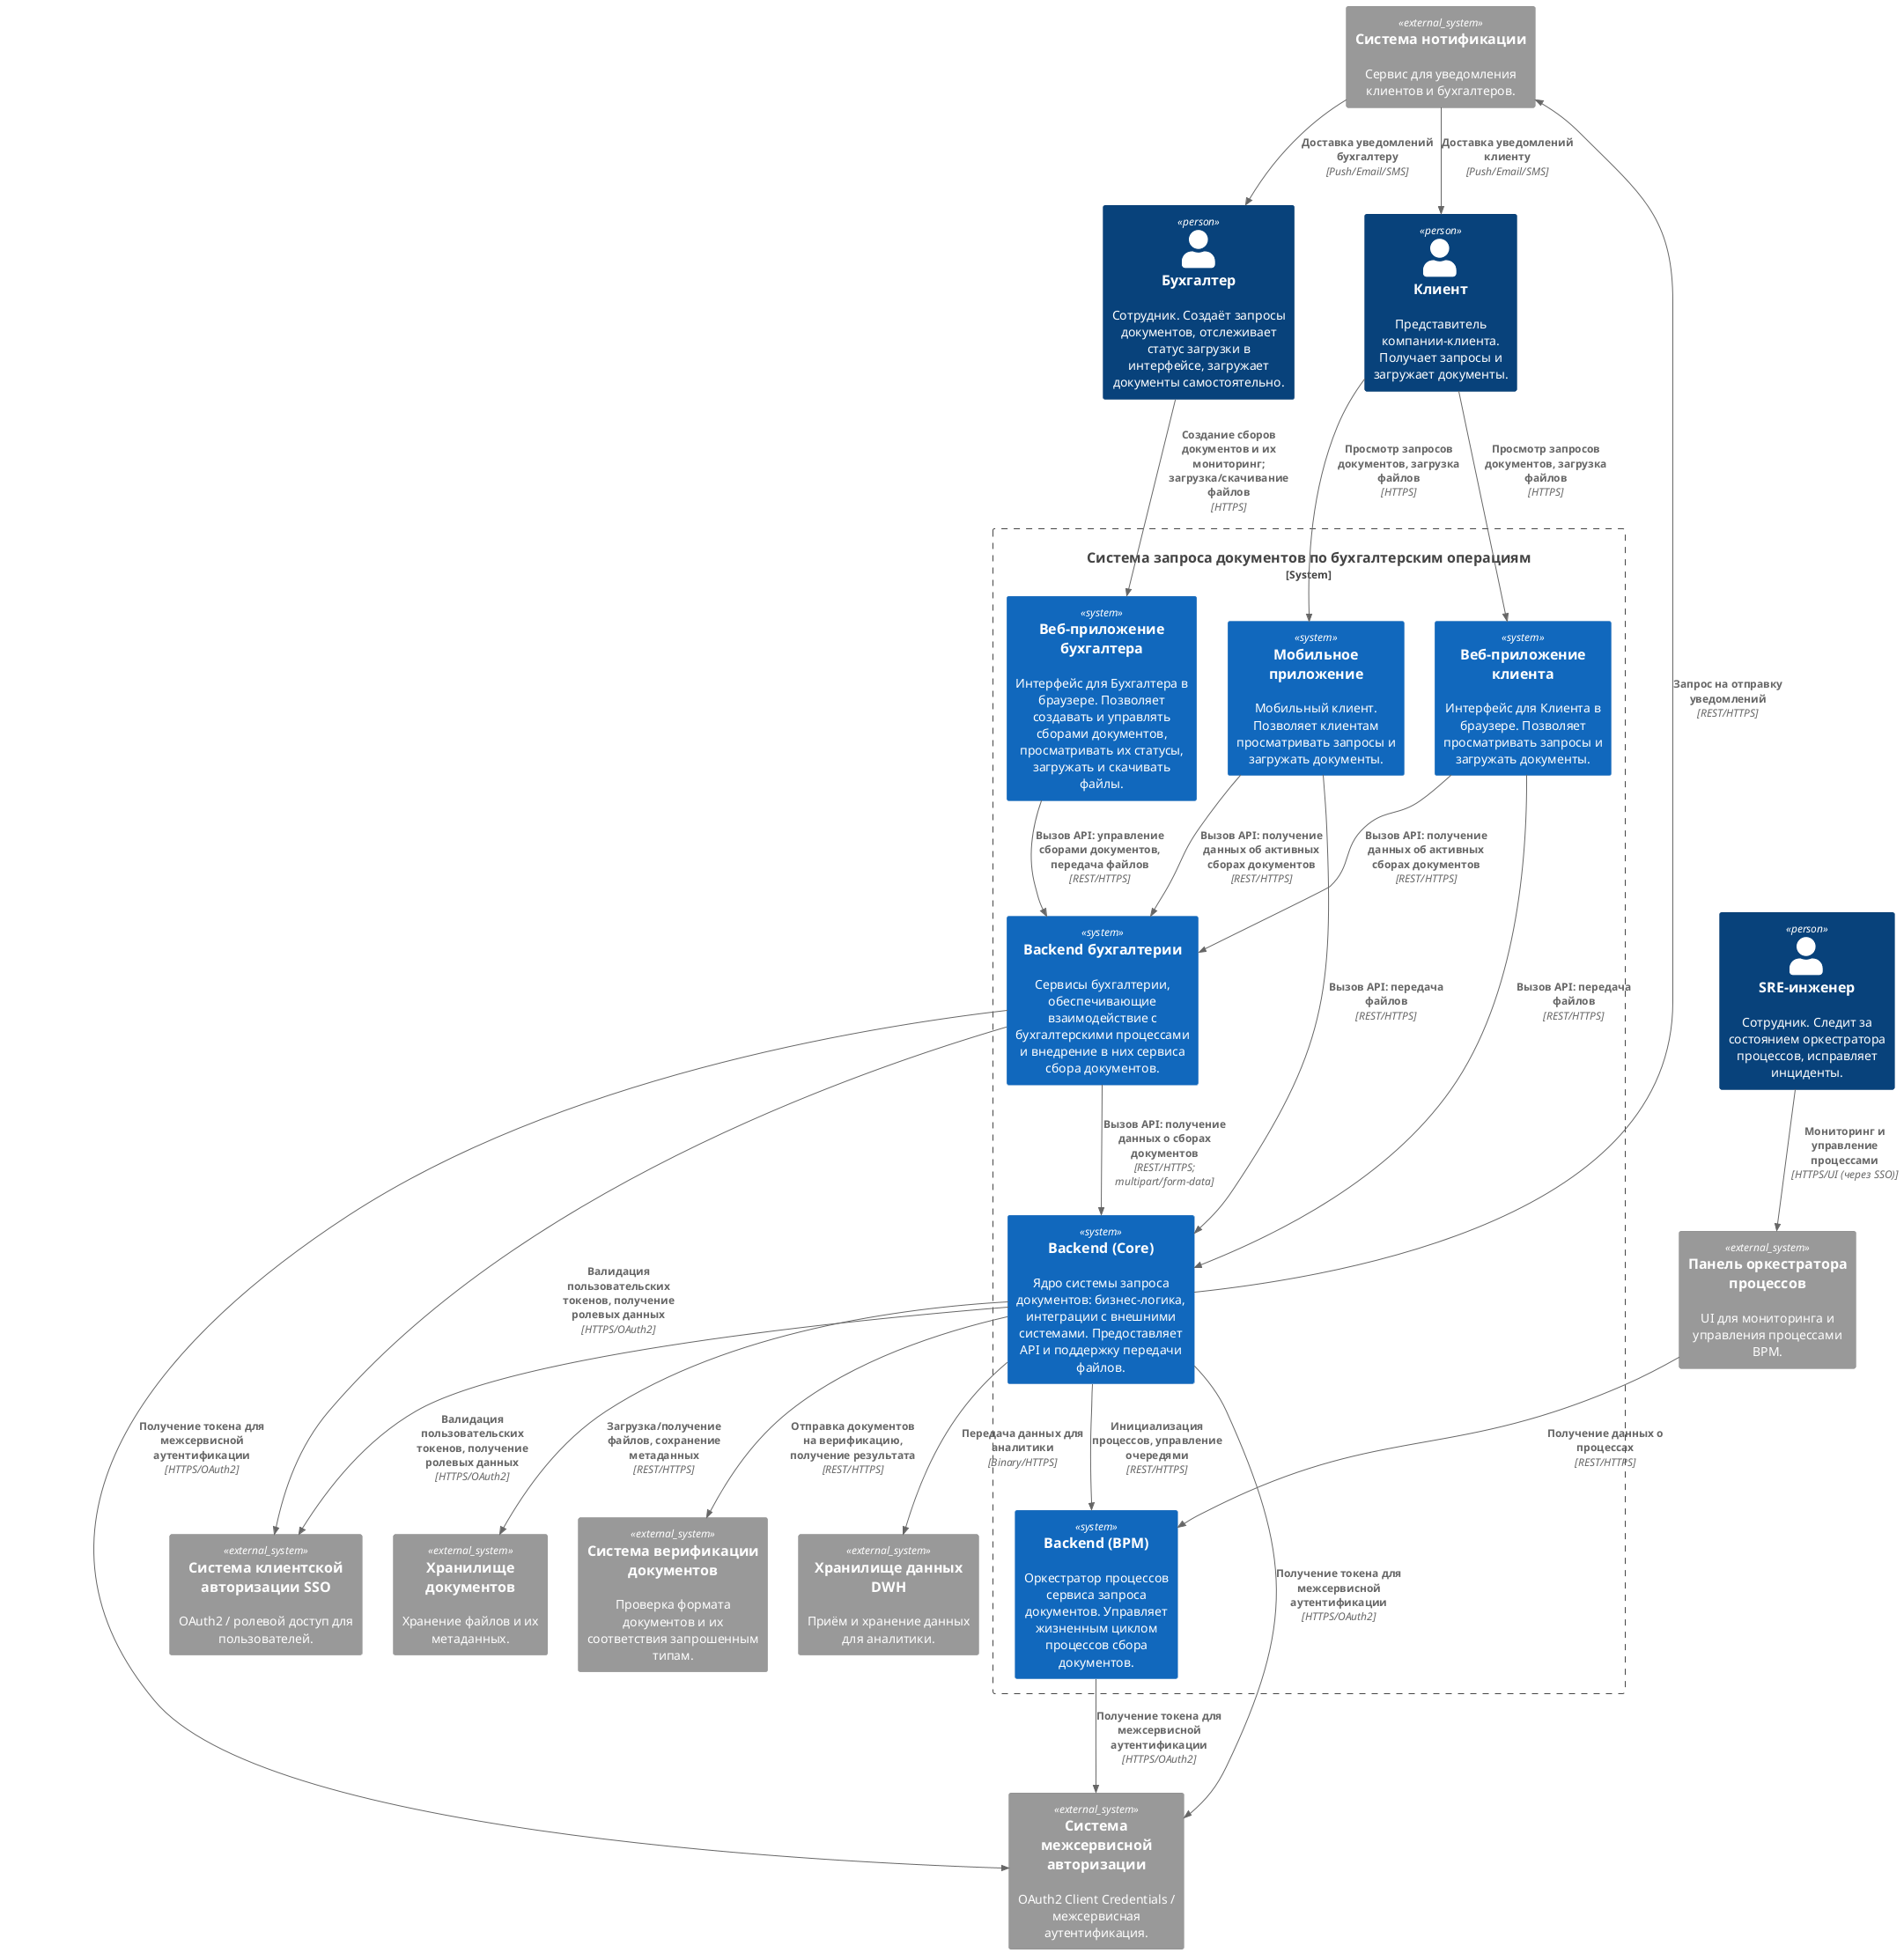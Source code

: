@startuml
!include <C4/C4_Context>

Person(Клиент, "Клиент", "Представитель компании-клиента. Получает запросы и загружает документы.")
Person(Бухгалтер, "Бухгалтер", "Сотрудник. Создаёт запросы документов, отслеживает статус загрузки в интерфейсе, загружает документы самостоятельно.")
Person(SRE, "SRE-инженер", "Сотрудник. Следит за состоянием оркестратора процессов, исправляет инциденты.")

System_Boundary(Система, "Система запроса документов по бухгалтерским операциям") {
  System(BackendCore, "Backend (Core)", "Ядро системы запроса документов: бизнес-логика, интеграции с внешними системами. Предоставляет API и поддержку передачи файлов.")
  System(BackendBPM, "Backend (BPM)", "Оркестратор процессов сервиса запроса документов. Управляет жизненным циклом процессов сбора документов.")
  System(BackendAccounting, "Backend бухгалтерии", "Сервисы бухгалтерии, обеспечивающие взаимодействие с бухгалтерскими процессами и внедрение в них сервиса сбора документов.")
  System(WebAppClient, "Веб-приложение клиента", "Интерфейс для Клиента в браузере. Позволяет просматривать запросы и загружать документы.")
  System(WebAppAccounting, "Веб-приложение бухгалтера", "Интерфейс для Бухгалтера в браузере. Позволяет создавать и управлять сборами документов, просматривать их статусы, загружать и скачивать файлы.")
  System(MobileApp, "Мобильное приложение", "Мобильный клиент. Позволяет клиентам просматривать запросы и загружать документы.")
}

System_Ext(SSO, "Система клиентской авторизации SSO", "OAuth2 / ролевой доступ для пользователей.")
System_Ext(MSA, "Система межсервисной авторизации", "OAuth2 Client Credentials / межсервисная аутентификация.")
System_Ext(DocStorage, "Хранилище документов", "Хранение файлов и их метаданных.")
System_Ext(Verification, "Система верификации документов", "Проверка формата документов и их соответствия запрошенным типам.")
System_Ext(Notifications, "Система нотификации", "Сервис для уведомления клиентов и бухгалтеров.")
System_Ext(DWH, "Хранилище данных DWH", "Приём и хранение данных для аналитики.")
System_Ext(AdminPanel, "Панель оркестратора процессов", "UI для мониторинга и управления процессами BPM.")

' --- Взаимодействие пользователей с приложениями ---
Rel(Клиент, WebAppClient, "Просмотр запросов документов, загрузка файлов", "HTTPS")
Rel(Клиент, MobileApp, "Просмотр запросов документов, загрузка файлов", "HTTPS")
Rel(Бухгалтер, WebAppAccounting, "Создание сборов документов и их мониторинг; загрузка/скачивание файлов", "HTTPS")

' --- Фронтенды и бэкенды ---
Rel(WebAppClient, BackendCore, "Вызов API: передача файлов", "REST/HTTPS")
Rel(WebAppClient, BackendAccounting, "Вызов API: получение данных об активных сборах документов", "REST/HTTPS")
Rel(MobileApp, BackendCore, "Вызов API: передача файлов", "REST/HTTPS")
Rel(MobileApp, BackendAccounting, "Вызов API: получение данных об активных сборах документов", "REST/HTTPS")

Rel(WebAppAccounting, BackendAccounting, "Вызов API: управление сборами документов, передача файлов", "REST/HTTPS")

' --- Авторизация между сервисами (SSO и MSA) ---
Rel(BackendCore, SSO, "Валидация пользовательских токенов, получение ролевых данных", "HTTPS/OAuth2")
Rel(BackendAccounting, SSO, "Валидация пользовательских токенов, получение ролевых данных", "HTTPS/OAuth2")

Rel(BackendCore, MSA, "Получение токена для межсервисной аутентификации", "HTTPS/OAuth2")
Rel(BackendAccounting, MSA, "Получение токена для межсервисной аутентификации", "HTTPS/OAuth2")
Rel(BackendBPM, MSA, "Получение токена для межсервисной аутентификации", "HTTPS/OAuth2")

' --- Интеграции с внешними системами ---
Rel(BackendCore, DocStorage, "Загрузка/получение файлов, сохранение метаданных", "REST/HTTPS")
Rel(BackendCore, Verification, "Отправка документов на верификацию, получение результата", "REST/HTTPS")
Rel(BackendCore, Notifications, "Запрос на отправку уведомлений", "REST/HTTPS")
Rel(Notifications, Клиент, "Доставка уведомлений клиенту", "Push/Email/SMS")
Rel(Notifications, Бухгалтер, "Доставка уведомлений бухгалтеру", "Push/Email/SMS")
Rel(BackendCore, DWH, "Передача данных для аналитики", "Binary/HTTPS")

' --- Оркестрация процессов (Core -> BPM, односторонняя) ---
Rel(BackendCore, BackendBPM, "Инициализация процессов, управление очередями", "REST/HTTPS")

' --- Админская панель ---
Rel(SRE, AdminPanel, "Мониторинг и управление процессами", "HTTPS/UI (через SSO)")
Rel(AdminPanel, BackendBPM, "Получение данных о процессах", "REST/HTTPS")

' --- Односторонняя связь между Backend бухгалтерии и Core ---
Rel(BackendAccounting, BackendCore, "Вызов API: получение данных о сборах документов", "REST/HTTPS; multipart/form-data")

@enduml
